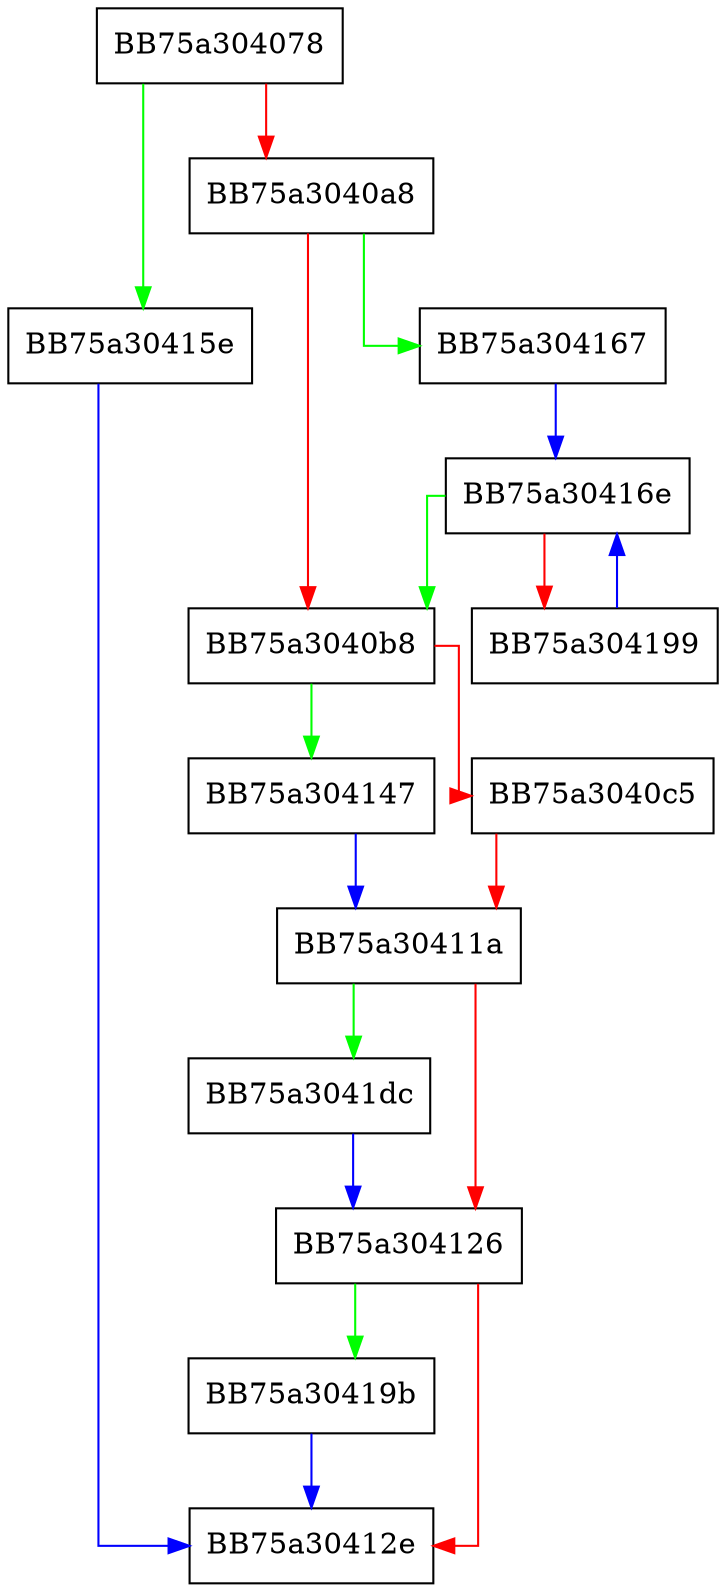 digraph msil_emit_update_StackTrace {
  node [shape="box"];
  graph [splines=ortho];
  BB75a304078 -> BB75a30415e [color="green"];
  BB75a304078 -> BB75a3040a8 [color="red"];
  BB75a3040a8 -> BB75a304167 [color="green"];
  BB75a3040a8 -> BB75a3040b8 [color="red"];
  BB75a3040b8 -> BB75a304147 [color="green"];
  BB75a3040b8 -> BB75a3040c5 [color="red"];
  BB75a3040c5 -> BB75a30411a [color="red"];
  BB75a30411a -> BB75a3041dc [color="green"];
  BB75a30411a -> BB75a304126 [color="red"];
  BB75a304126 -> BB75a30419b [color="green"];
  BB75a304126 -> BB75a30412e [color="red"];
  BB75a304147 -> BB75a30411a [color="blue"];
  BB75a30415e -> BB75a30412e [color="blue"];
  BB75a304167 -> BB75a30416e [color="blue"];
  BB75a30416e -> BB75a3040b8 [color="green"];
  BB75a30416e -> BB75a304199 [color="red"];
  BB75a304199 -> BB75a30416e [color="blue"];
  BB75a30419b -> BB75a30412e [color="blue"];
  BB75a3041dc -> BB75a304126 [color="blue"];
}